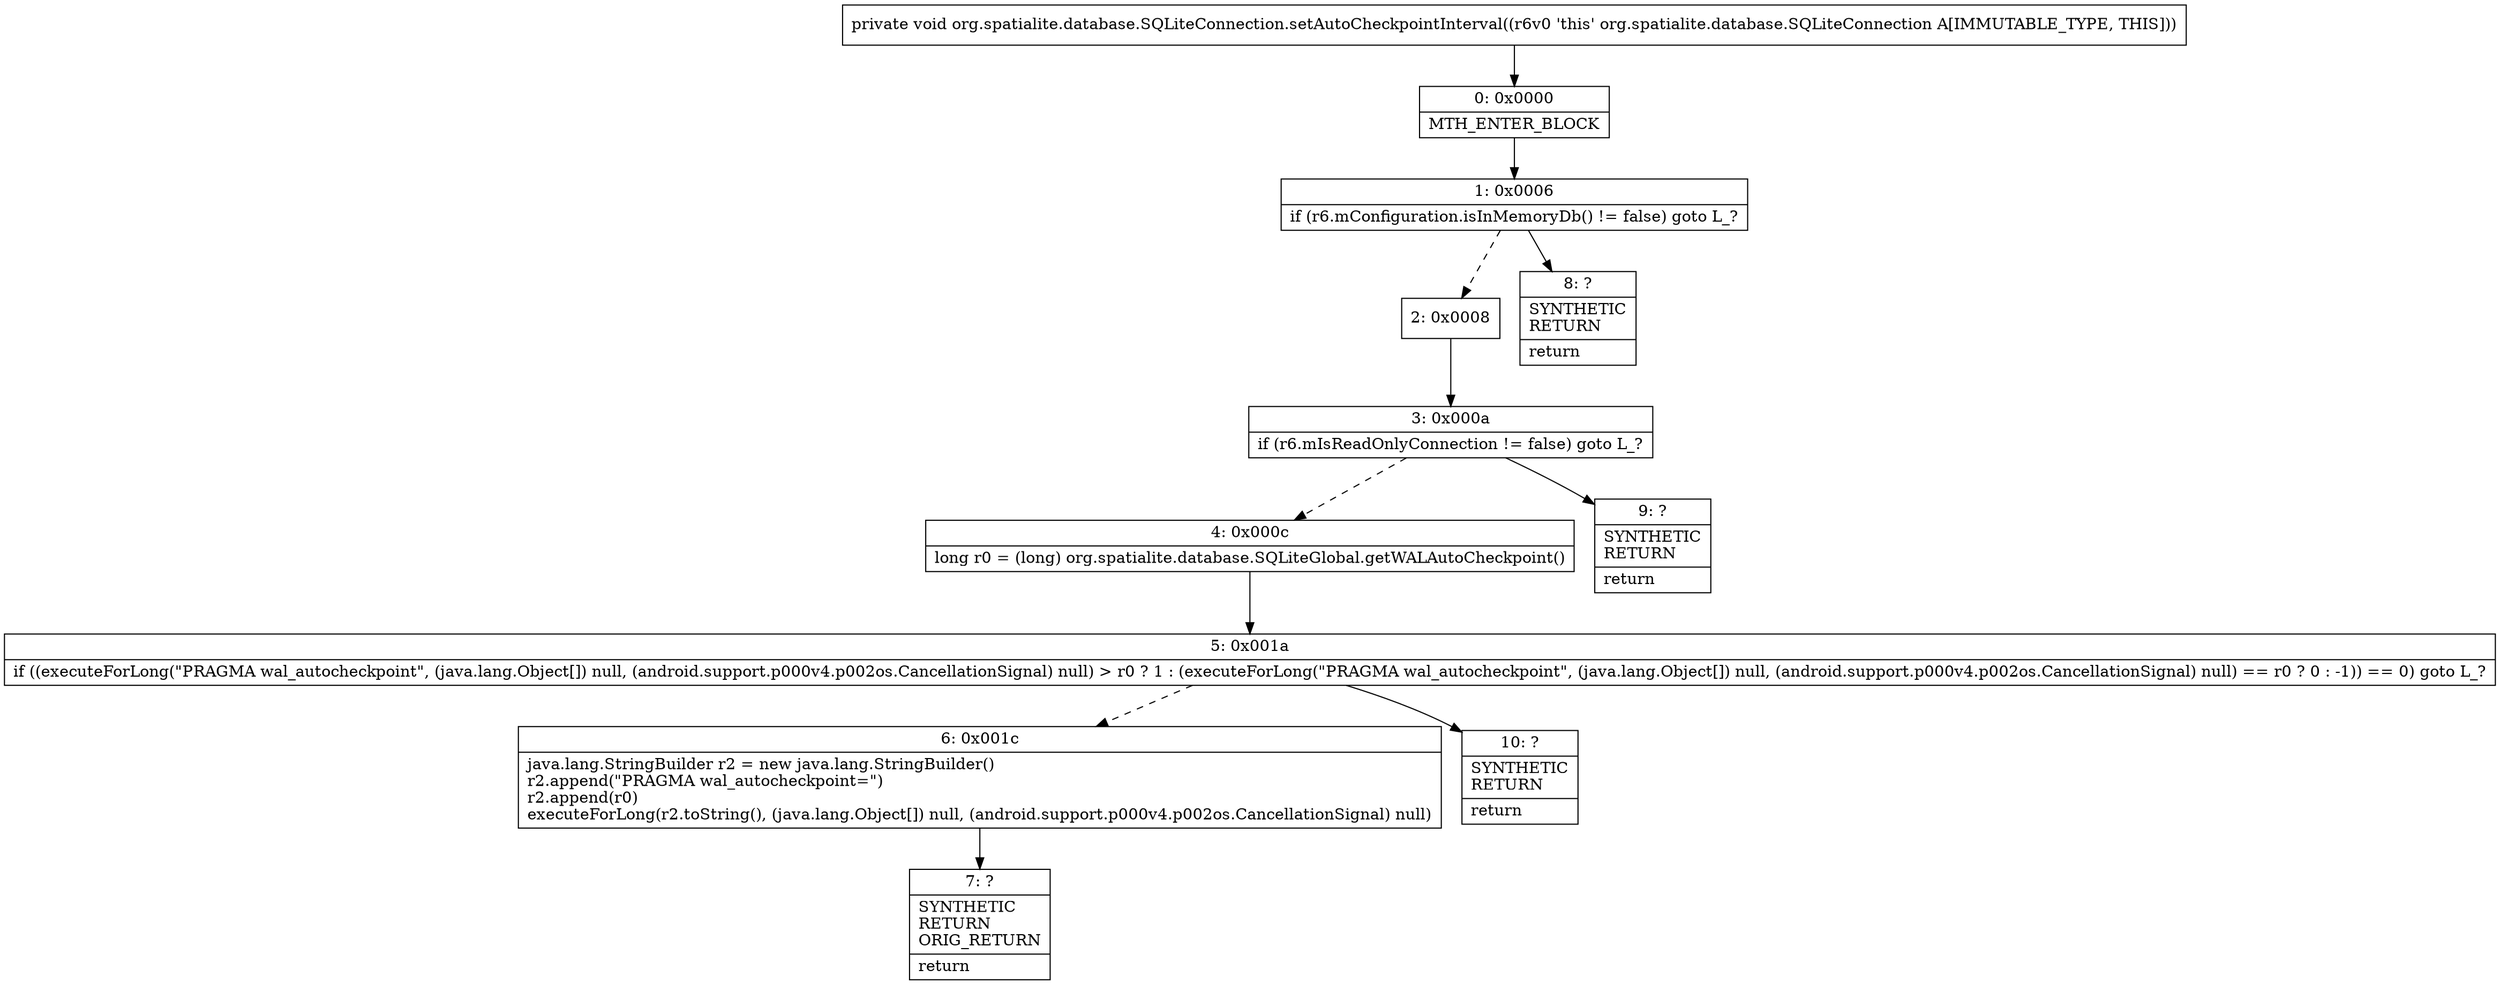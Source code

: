 digraph "CFG fororg.spatialite.database.SQLiteConnection.setAutoCheckpointInterval()V" {
Node_0 [shape=record,label="{0\:\ 0x0000|MTH_ENTER_BLOCK\l}"];
Node_1 [shape=record,label="{1\:\ 0x0006|if (r6.mConfiguration.isInMemoryDb() != false) goto L_?\l}"];
Node_2 [shape=record,label="{2\:\ 0x0008}"];
Node_3 [shape=record,label="{3\:\ 0x000a|if (r6.mIsReadOnlyConnection != false) goto L_?\l}"];
Node_4 [shape=record,label="{4\:\ 0x000c|long r0 = (long) org.spatialite.database.SQLiteGlobal.getWALAutoCheckpoint()\l}"];
Node_5 [shape=record,label="{5\:\ 0x001a|if ((executeForLong(\"PRAGMA wal_autocheckpoint\", (java.lang.Object[]) null, (android.support.p000v4.p002os.CancellationSignal) null) \> r0 ? 1 : (executeForLong(\"PRAGMA wal_autocheckpoint\", (java.lang.Object[]) null, (android.support.p000v4.p002os.CancellationSignal) null) == r0 ? 0 : \-1)) == 0) goto L_?\l}"];
Node_6 [shape=record,label="{6\:\ 0x001c|java.lang.StringBuilder r2 = new java.lang.StringBuilder()\lr2.append(\"PRAGMA wal_autocheckpoint=\")\lr2.append(r0)\lexecuteForLong(r2.toString(), (java.lang.Object[]) null, (android.support.p000v4.p002os.CancellationSignal) null)\l}"];
Node_7 [shape=record,label="{7\:\ ?|SYNTHETIC\lRETURN\lORIG_RETURN\l|return\l}"];
Node_8 [shape=record,label="{8\:\ ?|SYNTHETIC\lRETURN\l|return\l}"];
Node_9 [shape=record,label="{9\:\ ?|SYNTHETIC\lRETURN\l|return\l}"];
Node_10 [shape=record,label="{10\:\ ?|SYNTHETIC\lRETURN\l|return\l}"];
MethodNode[shape=record,label="{private void org.spatialite.database.SQLiteConnection.setAutoCheckpointInterval((r6v0 'this' org.spatialite.database.SQLiteConnection A[IMMUTABLE_TYPE, THIS])) }"];
MethodNode -> Node_0;
Node_0 -> Node_1;
Node_1 -> Node_2[style=dashed];
Node_1 -> Node_8;
Node_2 -> Node_3;
Node_3 -> Node_4[style=dashed];
Node_3 -> Node_9;
Node_4 -> Node_5;
Node_5 -> Node_6[style=dashed];
Node_5 -> Node_10;
Node_6 -> Node_7;
}

